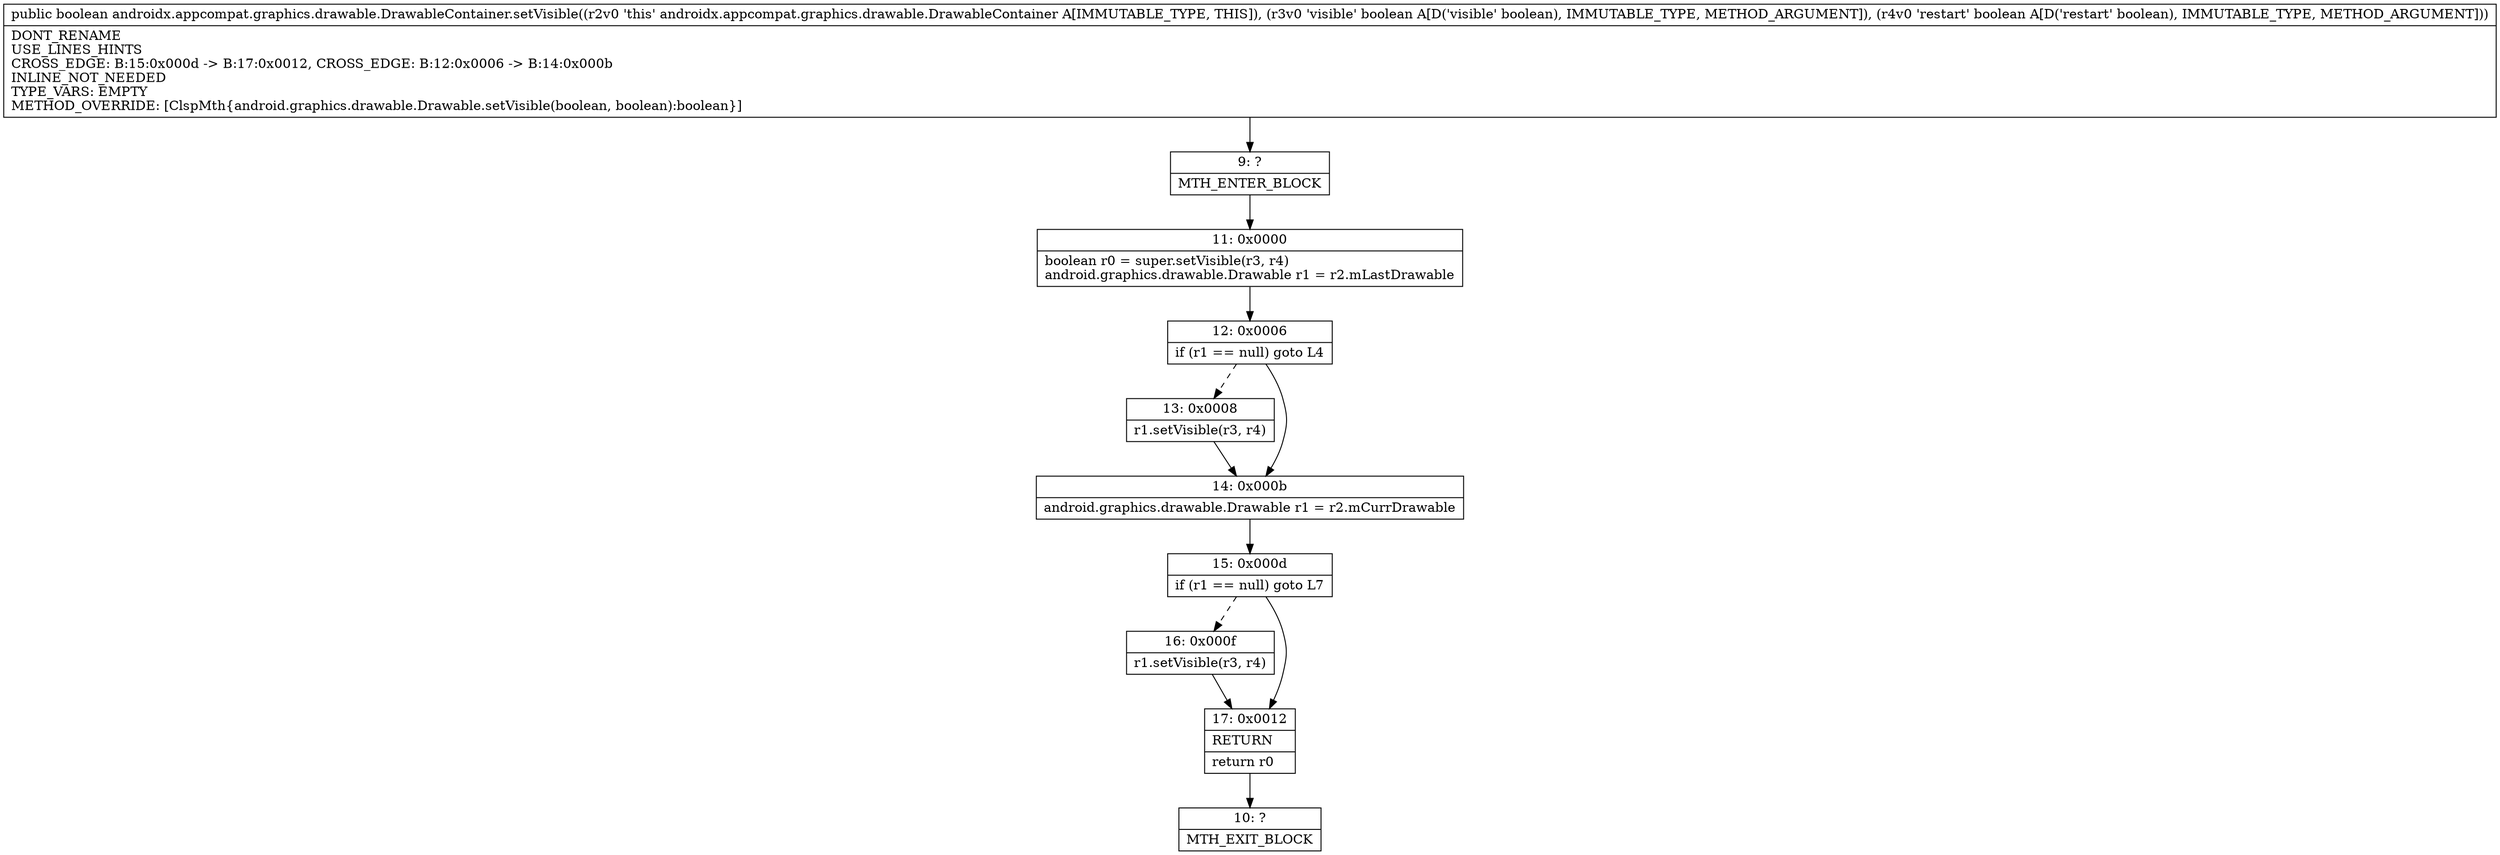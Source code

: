 digraph "CFG forandroidx.appcompat.graphics.drawable.DrawableContainer.setVisible(ZZ)Z" {
Node_9 [shape=record,label="{9\:\ ?|MTH_ENTER_BLOCK\l}"];
Node_11 [shape=record,label="{11\:\ 0x0000|boolean r0 = super.setVisible(r3, r4)\landroid.graphics.drawable.Drawable r1 = r2.mLastDrawable\l}"];
Node_12 [shape=record,label="{12\:\ 0x0006|if (r1 == null) goto L4\l}"];
Node_13 [shape=record,label="{13\:\ 0x0008|r1.setVisible(r3, r4)\l}"];
Node_14 [shape=record,label="{14\:\ 0x000b|android.graphics.drawable.Drawable r1 = r2.mCurrDrawable\l}"];
Node_15 [shape=record,label="{15\:\ 0x000d|if (r1 == null) goto L7\l}"];
Node_16 [shape=record,label="{16\:\ 0x000f|r1.setVisible(r3, r4)\l}"];
Node_17 [shape=record,label="{17\:\ 0x0012|RETURN\l|return r0\l}"];
Node_10 [shape=record,label="{10\:\ ?|MTH_EXIT_BLOCK\l}"];
MethodNode[shape=record,label="{public boolean androidx.appcompat.graphics.drawable.DrawableContainer.setVisible((r2v0 'this' androidx.appcompat.graphics.drawable.DrawableContainer A[IMMUTABLE_TYPE, THIS]), (r3v0 'visible' boolean A[D('visible' boolean), IMMUTABLE_TYPE, METHOD_ARGUMENT]), (r4v0 'restart' boolean A[D('restart' boolean), IMMUTABLE_TYPE, METHOD_ARGUMENT]))  | DONT_RENAME\lUSE_LINES_HINTS\lCROSS_EDGE: B:15:0x000d \-\> B:17:0x0012, CROSS_EDGE: B:12:0x0006 \-\> B:14:0x000b\lINLINE_NOT_NEEDED\lTYPE_VARS: EMPTY\lMETHOD_OVERRIDE: [ClspMth\{android.graphics.drawable.Drawable.setVisible(boolean, boolean):boolean\}]\l}"];
MethodNode -> Node_9;Node_9 -> Node_11;
Node_11 -> Node_12;
Node_12 -> Node_13[style=dashed];
Node_12 -> Node_14;
Node_13 -> Node_14;
Node_14 -> Node_15;
Node_15 -> Node_16[style=dashed];
Node_15 -> Node_17;
Node_16 -> Node_17;
Node_17 -> Node_10;
}

